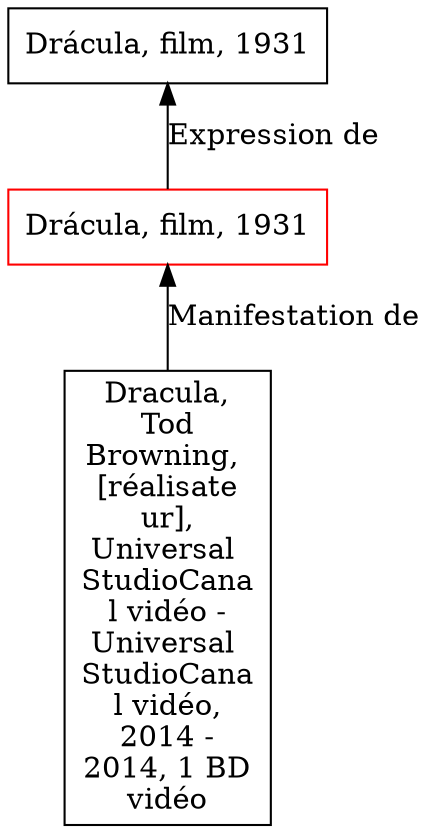 // Notice UMLRM0162
digraph UMLRM0162 {
	node [align=left shape=rect]
	size="20,20"
	rankdir=BT
	UMLRM0162 [label="Drácula, film, 1931" color=red]
	UMLRM0163 [label="Drácula, film, 1931"]
	UMLRM0162 -> UMLRM0163 [label="Expression de"]
	UMLRM0160 [label="Dracula,
Tod
Browning, 
[réalisate
ur],
Universal 
StudioCana
l vidéo -
Universal 
StudioCana
l vidéo,
2014 -
2014, 1 BD
vidéo"]
	UMLRM0160 -> UMLRM0162 [label="Manifestation de"]
}

